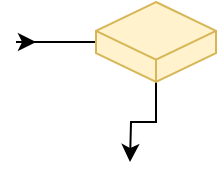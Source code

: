 <mxfile version="21.0.6" type="github">
  <diagram name="第 1 页" id="mnxtHopMz36ZT85zfHQy">
    <mxGraphModel dx="440" dy="259" grid="1" gridSize="10" guides="1" tooltips="1" connect="1" arrows="1" fold="1" page="1" pageScale="1" pageWidth="827" pageHeight="1169" math="0" shadow="0">
      <root>
        <mxCell id="0" />
        <mxCell id="1" parent="0" />
        <mxCell id="syODpIOA5b3TOCbW3V0f-3" style="edgeStyle=orthogonalEdgeStyle;rounded=0;orthogonalLoop=1;jettySize=auto;html=1;" edge="1" parent="1" source="syODpIOA5b3TOCbW3V0f-2">
          <mxGeometry relative="1" as="geometry">
            <mxPoint x="357" y="450" as="targetPoint" />
          </mxGeometry>
        </mxCell>
        <mxCell id="syODpIOA5b3TOCbW3V0f-4" style="edgeStyle=orthogonalEdgeStyle;rounded=0;orthogonalLoop=1;jettySize=auto;html=1;" edge="1" parent="1" source="syODpIOA5b3TOCbW3V0f-2">
          <mxGeometry relative="1" as="geometry">
            <mxPoint x="310" y="390" as="targetPoint" />
            <Array as="points">
              <mxPoint x="300" y="390" />
              <mxPoint x="300" y="390" />
            </Array>
          </mxGeometry>
        </mxCell>
        <mxCell id="syODpIOA5b3TOCbW3V0f-2" value="" style="html=1;shape=mxgraph.basic.isocube;isoAngle=15;fillColor=#fff2cc;strokeColor=#d6b656;" vertex="1" parent="1">
          <mxGeometry x="340" y="370" width="60" height="40" as="geometry" />
        </mxCell>
      </root>
    </mxGraphModel>
  </diagram>
</mxfile>
